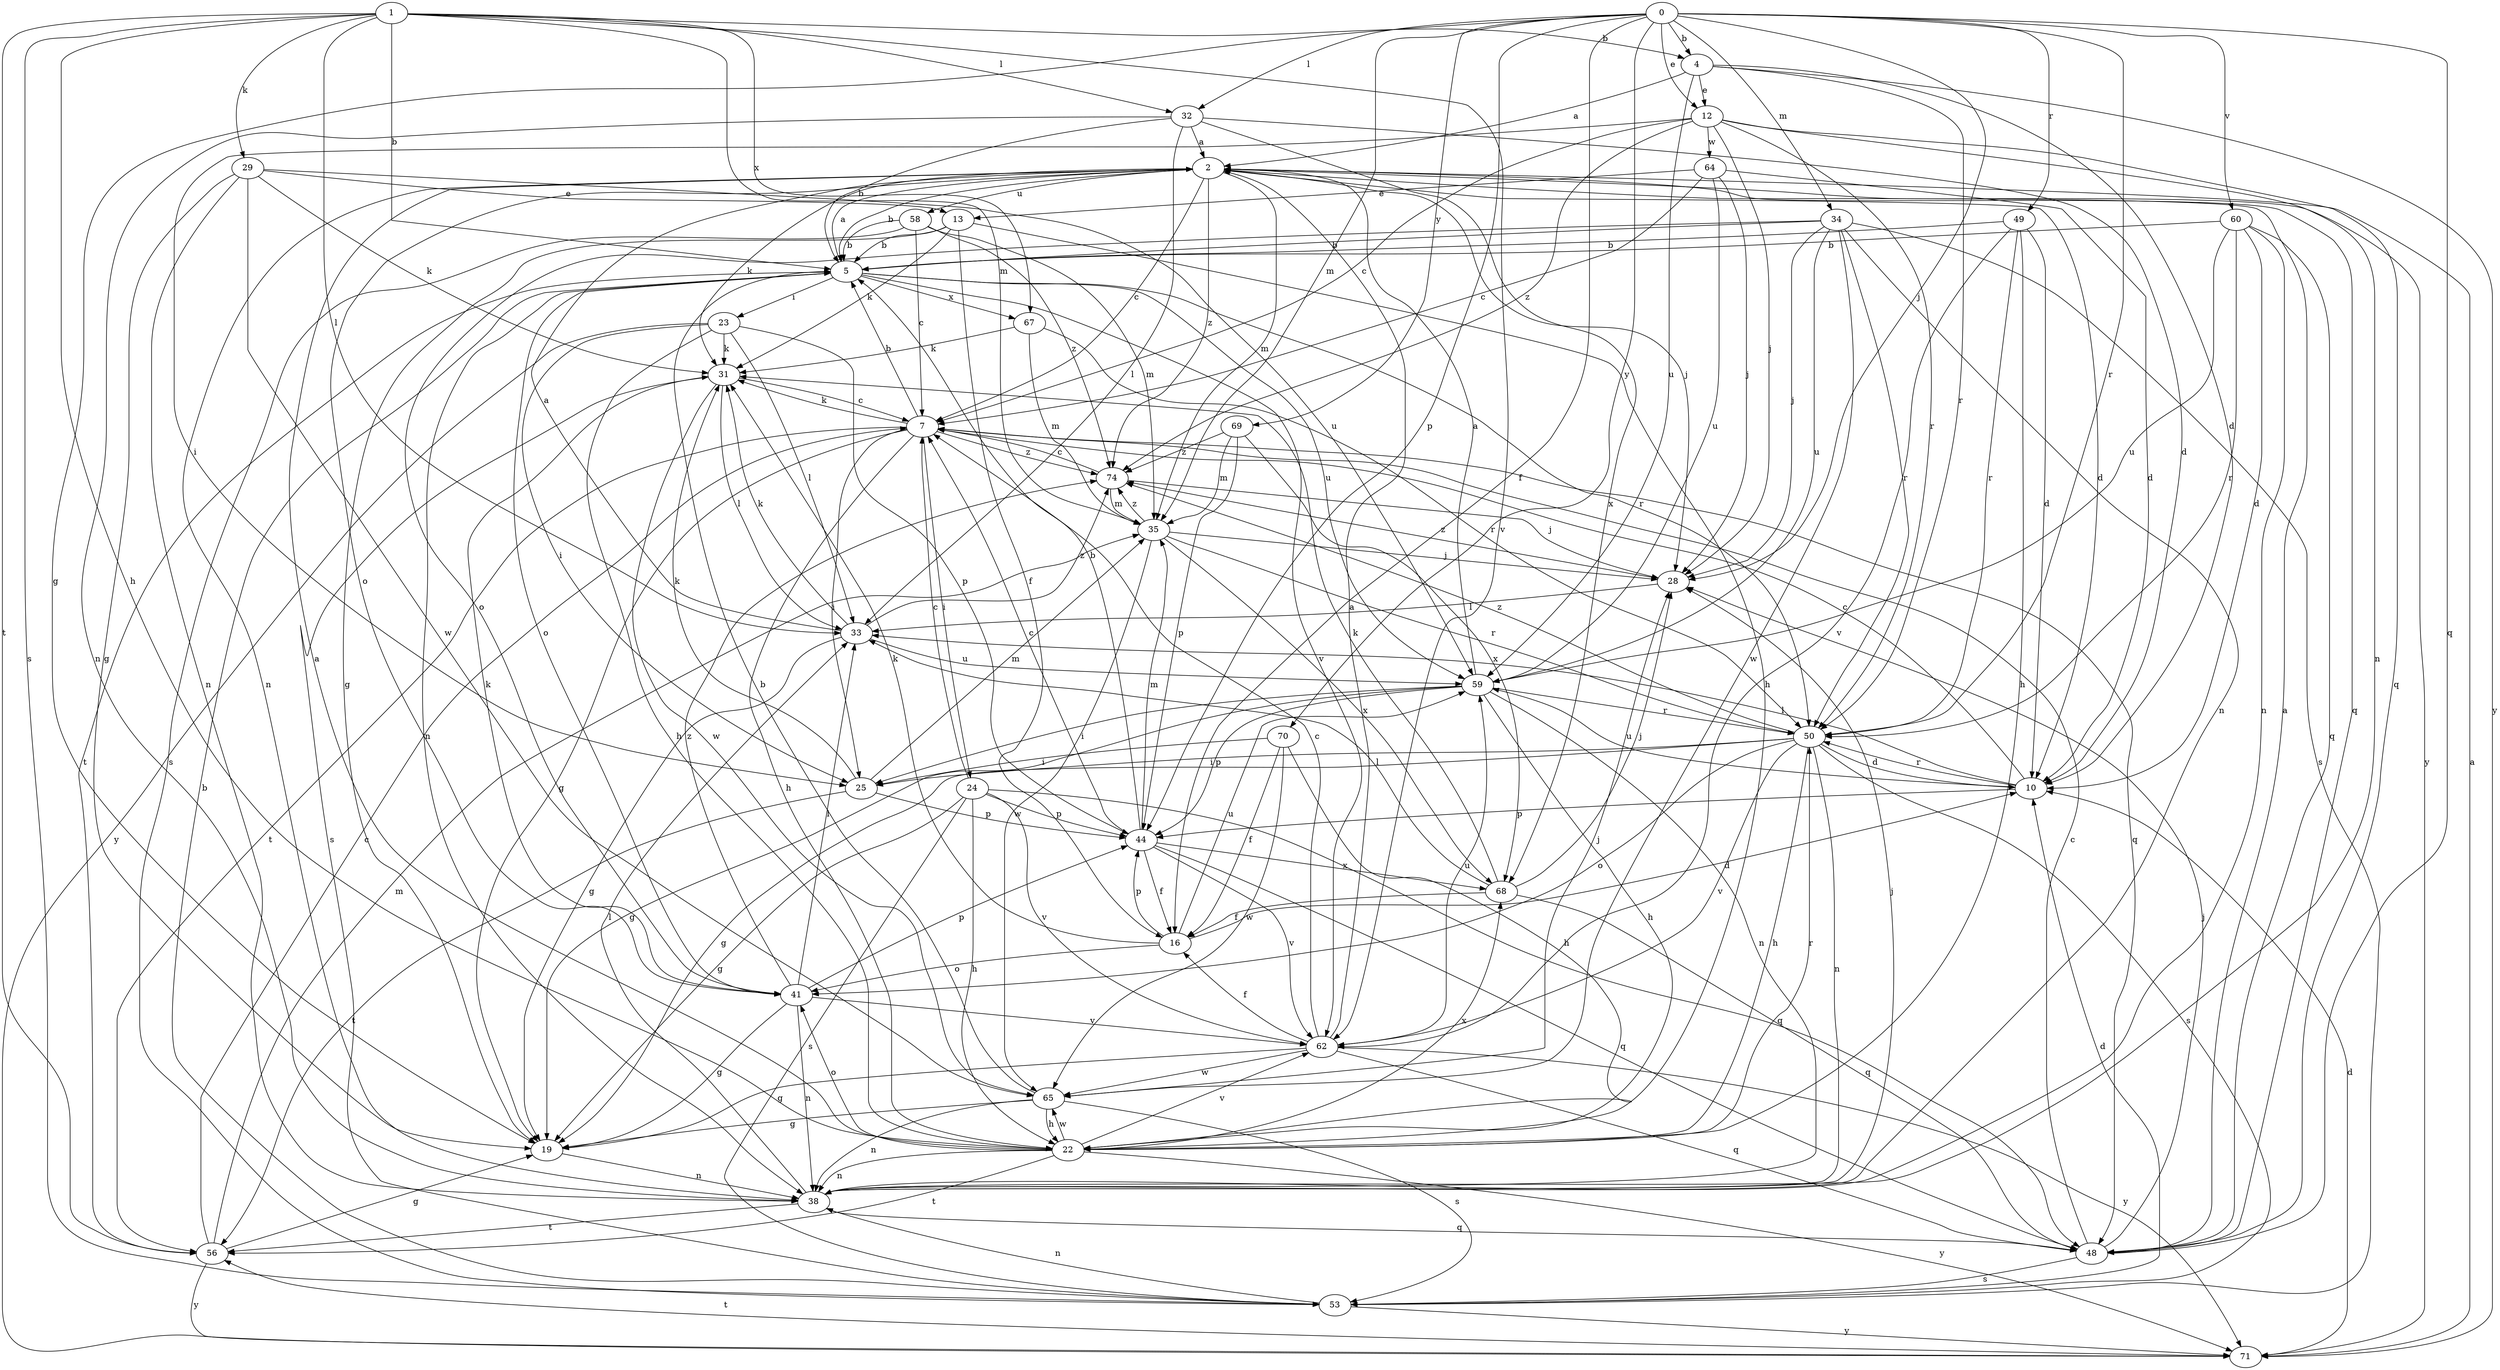 strict digraph  {
0;
1;
2;
4;
5;
7;
10;
12;
13;
16;
19;
22;
23;
24;
25;
28;
29;
31;
32;
33;
34;
35;
38;
41;
44;
48;
49;
50;
53;
56;
58;
59;
60;
62;
64;
65;
67;
68;
69;
70;
71;
74;
0 -> 4  [label=b];
0 -> 12  [label=e];
0 -> 16  [label=f];
0 -> 19  [label=g];
0 -> 28  [label=j];
0 -> 32  [label=l];
0 -> 34  [label=m];
0 -> 35  [label=m];
0 -> 44  [label=p];
0 -> 48  [label=q];
0 -> 49  [label=r];
0 -> 50  [label=r];
0 -> 60  [label=v];
0 -> 69  [label=y];
0 -> 70  [label=y];
1 -> 4  [label=b];
1 -> 5  [label=b];
1 -> 22  [label=h];
1 -> 29  [label=k];
1 -> 32  [label=l];
1 -> 33  [label=l];
1 -> 35  [label=m];
1 -> 53  [label=s];
1 -> 56  [label=t];
1 -> 62  [label=v];
1 -> 67  [label=x];
2 -> 5  [label=b];
2 -> 7  [label=c];
2 -> 10  [label=d];
2 -> 28  [label=j];
2 -> 31  [label=k];
2 -> 35  [label=m];
2 -> 38  [label=n];
2 -> 41  [label=o];
2 -> 48  [label=q];
2 -> 58  [label=u];
2 -> 71  [label=y];
2 -> 74  [label=z];
4 -> 2  [label=a];
4 -> 10  [label=d];
4 -> 12  [label=e];
4 -> 50  [label=r];
4 -> 59  [label=u];
4 -> 71  [label=y];
5 -> 2  [label=a];
5 -> 23  [label=i];
5 -> 38  [label=n];
5 -> 41  [label=o];
5 -> 50  [label=r];
5 -> 56  [label=t];
5 -> 59  [label=u];
5 -> 62  [label=v];
5 -> 67  [label=x];
7 -> 5  [label=b];
7 -> 19  [label=g];
7 -> 22  [label=h];
7 -> 24  [label=i];
7 -> 25  [label=i];
7 -> 31  [label=k];
7 -> 48  [label=q];
7 -> 56  [label=t];
7 -> 74  [label=z];
10 -> 7  [label=c];
10 -> 33  [label=l];
10 -> 44  [label=p];
10 -> 50  [label=r];
10 -> 59  [label=u];
12 -> 7  [label=c];
12 -> 25  [label=i];
12 -> 28  [label=j];
12 -> 38  [label=n];
12 -> 48  [label=q];
12 -> 50  [label=r];
12 -> 64  [label=w];
12 -> 74  [label=z];
13 -> 5  [label=b];
13 -> 16  [label=f];
13 -> 19  [label=g];
13 -> 22  [label=h];
13 -> 31  [label=k];
16 -> 10  [label=d];
16 -> 31  [label=k];
16 -> 41  [label=o];
16 -> 44  [label=p];
16 -> 59  [label=u];
19 -> 38  [label=n];
22 -> 2  [label=a];
22 -> 38  [label=n];
22 -> 41  [label=o];
22 -> 50  [label=r];
22 -> 56  [label=t];
22 -> 62  [label=v];
22 -> 65  [label=w];
22 -> 68  [label=x];
22 -> 71  [label=y];
23 -> 22  [label=h];
23 -> 25  [label=i];
23 -> 31  [label=k];
23 -> 33  [label=l];
23 -> 44  [label=p];
23 -> 71  [label=y];
24 -> 7  [label=c];
24 -> 19  [label=g];
24 -> 22  [label=h];
24 -> 44  [label=p];
24 -> 48  [label=q];
24 -> 53  [label=s];
24 -> 62  [label=v];
25 -> 31  [label=k];
25 -> 35  [label=m];
25 -> 44  [label=p];
25 -> 56  [label=t];
28 -> 33  [label=l];
28 -> 74  [label=z];
29 -> 13  [label=e];
29 -> 19  [label=g];
29 -> 31  [label=k];
29 -> 38  [label=n];
29 -> 59  [label=u];
29 -> 65  [label=w];
31 -> 7  [label=c];
31 -> 33  [label=l];
31 -> 53  [label=s];
31 -> 65  [label=w];
32 -> 2  [label=a];
32 -> 5  [label=b];
32 -> 10  [label=d];
32 -> 33  [label=l];
32 -> 38  [label=n];
32 -> 68  [label=x];
33 -> 2  [label=a];
33 -> 19  [label=g];
33 -> 31  [label=k];
33 -> 59  [label=u];
33 -> 74  [label=z];
34 -> 5  [label=b];
34 -> 28  [label=j];
34 -> 38  [label=n];
34 -> 41  [label=o];
34 -> 50  [label=r];
34 -> 53  [label=s];
34 -> 59  [label=u];
34 -> 65  [label=w];
35 -> 28  [label=j];
35 -> 50  [label=r];
35 -> 65  [label=w];
35 -> 68  [label=x];
35 -> 74  [label=z];
38 -> 28  [label=j];
38 -> 33  [label=l];
38 -> 48  [label=q];
38 -> 56  [label=t];
41 -> 19  [label=g];
41 -> 31  [label=k];
41 -> 33  [label=l];
41 -> 38  [label=n];
41 -> 44  [label=p];
41 -> 62  [label=v];
41 -> 74  [label=z];
44 -> 5  [label=b];
44 -> 7  [label=c];
44 -> 16  [label=f];
44 -> 35  [label=m];
44 -> 48  [label=q];
44 -> 62  [label=v];
44 -> 68  [label=x];
48 -> 2  [label=a];
48 -> 7  [label=c];
48 -> 28  [label=j];
48 -> 53  [label=s];
49 -> 5  [label=b];
49 -> 10  [label=d];
49 -> 22  [label=h];
49 -> 50  [label=r];
49 -> 62  [label=v];
50 -> 10  [label=d];
50 -> 19  [label=g];
50 -> 22  [label=h];
50 -> 25  [label=i];
50 -> 38  [label=n];
50 -> 41  [label=o];
50 -> 53  [label=s];
50 -> 62  [label=v];
50 -> 74  [label=z];
53 -> 5  [label=b];
53 -> 10  [label=d];
53 -> 38  [label=n];
53 -> 71  [label=y];
56 -> 7  [label=c];
56 -> 19  [label=g];
56 -> 35  [label=m];
56 -> 71  [label=y];
58 -> 5  [label=b];
58 -> 7  [label=c];
58 -> 35  [label=m];
58 -> 53  [label=s];
58 -> 74  [label=z];
59 -> 2  [label=a];
59 -> 19  [label=g];
59 -> 22  [label=h];
59 -> 25  [label=i];
59 -> 38  [label=n];
59 -> 44  [label=p];
59 -> 50  [label=r];
60 -> 5  [label=b];
60 -> 10  [label=d];
60 -> 38  [label=n];
60 -> 48  [label=q];
60 -> 50  [label=r];
60 -> 59  [label=u];
62 -> 2  [label=a];
62 -> 7  [label=c];
62 -> 16  [label=f];
62 -> 19  [label=g];
62 -> 48  [label=q];
62 -> 59  [label=u];
62 -> 65  [label=w];
62 -> 71  [label=y];
64 -> 7  [label=c];
64 -> 10  [label=d];
64 -> 13  [label=e];
64 -> 28  [label=j];
64 -> 59  [label=u];
65 -> 5  [label=b];
65 -> 19  [label=g];
65 -> 22  [label=h];
65 -> 28  [label=j];
65 -> 38  [label=n];
65 -> 53  [label=s];
67 -> 31  [label=k];
67 -> 35  [label=m];
67 -> 50  [label=r];
68 -> 16  [label=f];
68 -> 28  [label=j];
68 -> 31  [label=k];
68 -> 33  [label=l];
68 -> 48  [label=q];
69 -> 35  [label=m];
69 -> 44  [label=p];
69 -> 68  [label=x];
69 -> 74  [label=z];
70 -> 16  [label=f];
70 -> 22  [label=h];
70 -> 25  [label=i];
70 -> 65  [label=w];
71 -> 2  [label=a];
71 -> 10  [label=d];
71 -> 56  [label=t];
74 -> 7  [label=c];
74 -> 28  [label=j];
74 -> 35  [label=m];
}
